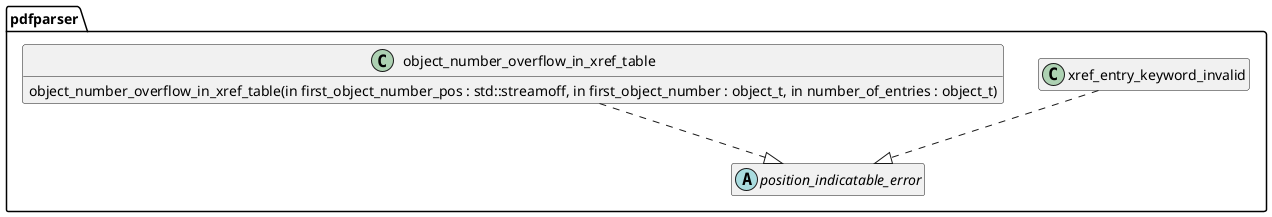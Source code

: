 @startuml ipdfstream_errors
hide empty members
namespace pdfparser {
class xref_entry_keyword_invalid {}
xref_entry_keyword_invalid ..|> position_indicatable_error

class object_number_overflow_in_xref_table {
	object_number_overflow_in_xref_table(in first_object_number_pos : std::streamoff, in first_object_number : object_t, in number_of_entries : object_t)
}
object_number_overflow_in_xref_table ..|> position_indicatable_error

abstract position_indicatable_error {}
}
@enduml
